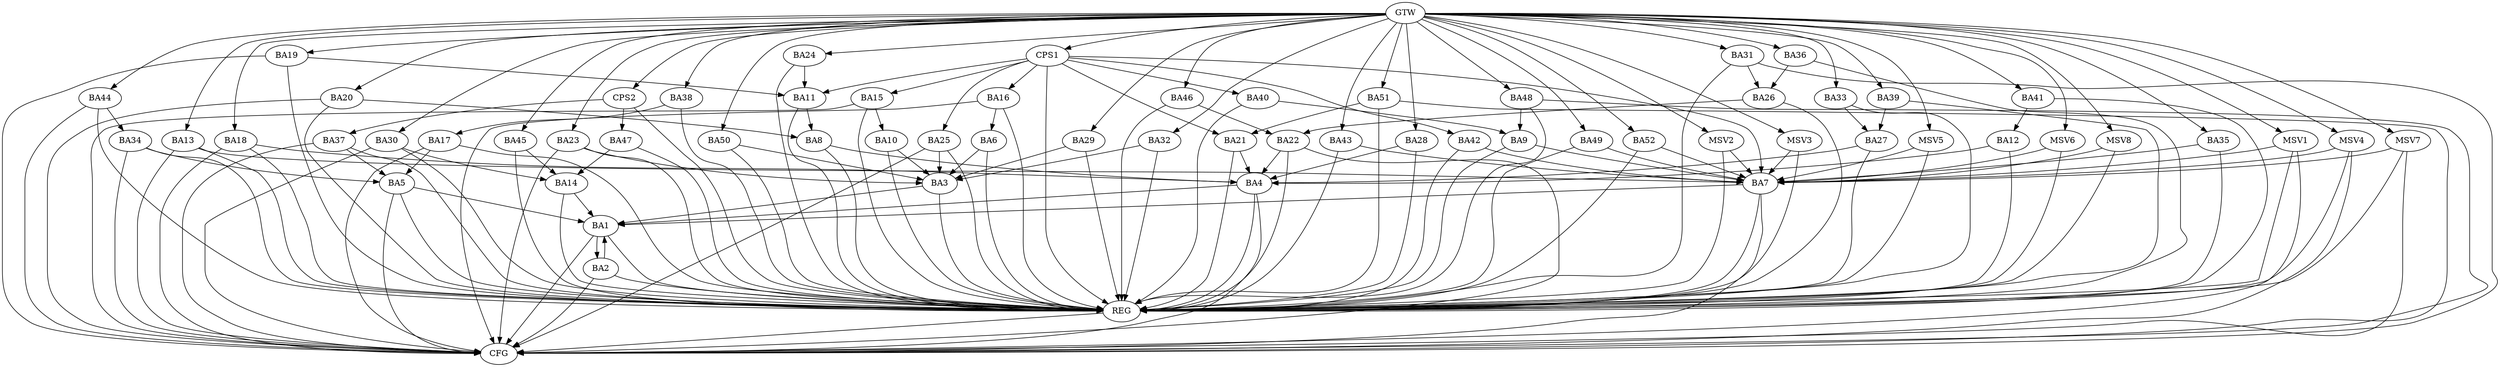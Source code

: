 strict digraph G {
  BA1 [ label="BA1" ];
  BA2 [ label="BA2" ];
  BA3 [ label="BA3" ];
  BA4 [ label="BA4" ];
  BA5 [ label="BA5" ];
  BA6 [ label="BA6" ];
  BA7 [ label="BA7" ];
  BA8 [ label="BA8" ];
  BA9 [ label="BA9" ];
  BA10 [ label="BA10" ];
  BA11 [ label="BA11" ];
  BA12 [ label="BA12" ];
  BA13 [ label="BA13" ];
  BA14 [ label="BA14" ];
  BA15 [ label="BA15" ];
  BA16 [ label="BA16" ];
  BA17 [ label="BA17" ];
  BA18 [ label="BA18" ];
  BA19 [ label="BA19" ];
  BA20 [ label="BA20" ];
  BA21 [ label="BA21" ];
  BA22 [ label="BA22" ];
  BA23 [ label="BA23" ];
  BA24 [ label="BA24" ];
  BA25 [ label="BA25" ];
  BA26 [ label="BA26" ];
  BA27 [ label="BA27" ];
  BA28 [ label="BA28" ];
  BA29 [ label="BA29" ];
  BA30 [ label="BA30" ];
  BA31 [ label="BA31" ];
  BA32 [ label="BA32" ];
  BA33 [ label="BA33" ];
  BA34 [ label="BA34" ];
  BA35 [ label="BA35" ];
  BA36 [ label="BA36" ];
  BA37 [ label="BA37" ];
  BA38 [ label="BA38" ];
  BA39 [ label="BA39" ];
  BA40 [ label="BA40" ];
  BA41 [ label="BA41" ];
  BA42 [ label="BA42" ];
  BA43 [ label="BA43" ];
  BA44 [ label="BA44" ];
  BA45 [ label="BA45" ];
  BA46 [ label="BA46" ];
  BA47 [ label="BA47" ];
  BA48 [ label="BA48" ];
  BA49 [ label="BA49" ];
  BA50 [ label="BA50" ];
  BA51 [ label="BA51" ];
  BA52 [ label="BA52" ];
  CPS1 [ label="CPS1" ];
  CPS2 [ label="CPS2" ];
  GTW [ label="GTW" ];
  REG [ label="REG" ];
  CFG [ label="CFG" ];
  MSV1 [ label="MSV1" ];
  MSV2 [ label="MSV2" ];
  MSV3 [ label="MSV3" ];
  MSV4 [ label="MSV4" ];
  MSV5 [ label="MSV5" ];
  MSV6 [ label="MSV6" ];
  MSV7 [ label="MSV7" ];
  MSV8 [ label="MSV8" ];
  BA1 -> BA2;
  BA2 -> BA1;
  BA3 -> BA1;
  BA4 -> BA1;
  BA5 -> BA1;
  BA6 -> BA3;
  BA7 -> BA1;
  BA8 -> BA4;
  BA9 -> BA7;
  BA10 -> BA3;
  BA11 -> BA8;
  BA12 -> BA4;
  BA13 -> BA7;
  BA14 -> BA1;
  BA15 -> BA10;
  BA16 -> BA6;
  BA17 -> BA5;
  BA18 -> BA4;
  BA19 -> BA11;
  BA20 -> BA8;
  BA21 -> BA4;
  BA22 -> BA4;
  BA23 -> BA3;
  BA24 -> BA11;
  BA25 -> BA3;
  BA26 -> BA22;
  BA27 -> BA4;
  BA28 -> BA4;
  BA29 -> BA3;
  BA30 -> BA14;
  BA31 -> BA26;
  BA32 -> BA3;
  BA33 -> BA27;
  BA34 -> BA5;
  BA35 -> BA7;
  BA36 -> BA26;
  BA37 -> BA5;
  BA38 -> BA17;
  BA39 -> BA27;
  BA40 -> BA9;
  BA41 -> BA12;
  BA42 -> BA7;
  BA43 -> BA7;
  BA44 -> BA34;
  BA45 -> BA14;
  BA46 -> BA22;
  BA47 -> BA14;
  BA48 -> BA9;
  BA49 -> BA7;
  BA50 -> BA3;
  BA51 -> BA21;
  BA52 -> BA7;
  CPS1 -> BA25;
  CPS1 -> BA16;
  CPS1 -> BA7;
  CPS1 -> BA15;
  CPS1 -> BA21;
  CPS1 -> BA11;
  CPS1 -> BA42;
  CPS1 -> BA40;
  CPS2 -> BA37;
  CPS2 -> BA47;
  GTW -> BA13;
  GTW -> BA18;
  GTW -> BA19;
  GTW -> BA20;
  GTW -> BA23;
  GTW -> BA24;
  GTW -> BA28;
  GTW -> BA29;
  GTW -> BA30;
  GTW -> BA31;
  GTW -> BA32;
  GTW -> BA33;
  GTW -> BA35;
  GTW -> BA36;
  GTW -> BA38;
  GTW -> BA39;
  GTW -> BA41;
  GTW -> BA43;
  GTW -> BA44;
  GTW -> BA45;
  GTW -> BA46;
  GTW -> BA48;
  GTW -> BA49;
  GTW -> BA50;
  GTW -> BA51;
  GTW -> BA52;
  GTW -> CPS1;
  GTW -> CPS2;
  BA1 -> REG;
  BA2 -> REG;
  BA3 -> REG;
  BA4 -> REG;
  BA5 -> REG;
  BA6 -> REG;
  BA7 -> REG;
  BA8 -> REG;
  BA9 -> REG;
  BA10 -> REG;
  BA11 -> REG;
  BA12 -> REG;
  BA13 -> REG;
  BA14 -> REG;
  BA15 -> REG;
  BA16 -> REG;
  BA17 -> REG;
  BA18 -> REG;
  BA19 -> REG;
  BA20 -> REG;
  BA21 -> REG;
  BA22 -> REG;
  BA23 -> REG;
  BA24 -> REG;
  BA25 -> REG;
  BA26 -> REG;
  BA27 -> REG;
  BA28 -> REG;
  BA29 -> REG;
  BA30 -> REG;
  BA31 -> REG;
  BA32 -> REG;
  BA33 -> REG;
  BA34 -> REG;
  BA35 -> REG;
  BA36 -> REG;
  BA37 -> REG;
  BA38 -> REG;
  BA39 -> REG;
  BA40 -> REG;
  BA41 -> REG;
  BA42 -> REG;
  BA43 -> REG;
  BA44 -> REG;
  BA45 -> REG;
  BA46 -> REG;
  BA47 -> REG;
  BA48 -> REG;
  BA49 -> REG;
  BA50 -> REG;
  BA51 -> REG;
  BA52 -> REG;
  CPS1 -> REG;
  CPS2 -> REG;
  BA5 -> CFG;
  BA30 -> CFG;
  BA34 -> CFG;
  BA19 -> CFG;
  BA1 -> CFG;
  BA13 -> CFG;
  BA44 -> CFG;
  BA17 -> CFG;
  BA16 -> CFG;
  BA18 -> CFG;
  BA48 -> CFG;
  BA15 -> CFG;
  BA2 -> CFG;
  BA20 -> CFG;
  BA25 -> CFG;
  BA37 -> CFG;
  BA4 -> CFG;
  BA7 -> CFG;
  BA23 -> CFG;
  BA22 -> CFG;
  BA31 -> CFG;
  BA51 -> CFG;
  REG -> CFG;
  MSV1 -> BA7;
  MSV2 -> BA7;
  MSV3 -> BA7;
  GTW -> MSV1;
  MSV1 -> REG;
  MSV1 -> CFG;
  GTW -> MSV2;
  MSV2 -> REG;
  GTW -> MSV3;
  MSV3 -> REG;
  MSV4 -> BA7;
  MSV5 -> BA7;
  GTW -> MSV4;
  MSV4 -> REG;
  MSV4 -> CFG;
  GTW -> MSV5;
  MSV5 -> REG;
  MSV6 -> BA7;
  GTW -> MSV6;
  MSV6 -> REG;
  MSV7 -> BA7;
  MSV8 -> BA7;
  GTW -> MSV7;
  MSV7 -> REG;
  MSV7 -> CFG;
  GTW -> MSV8;
  MSV8 -> REG;
}
